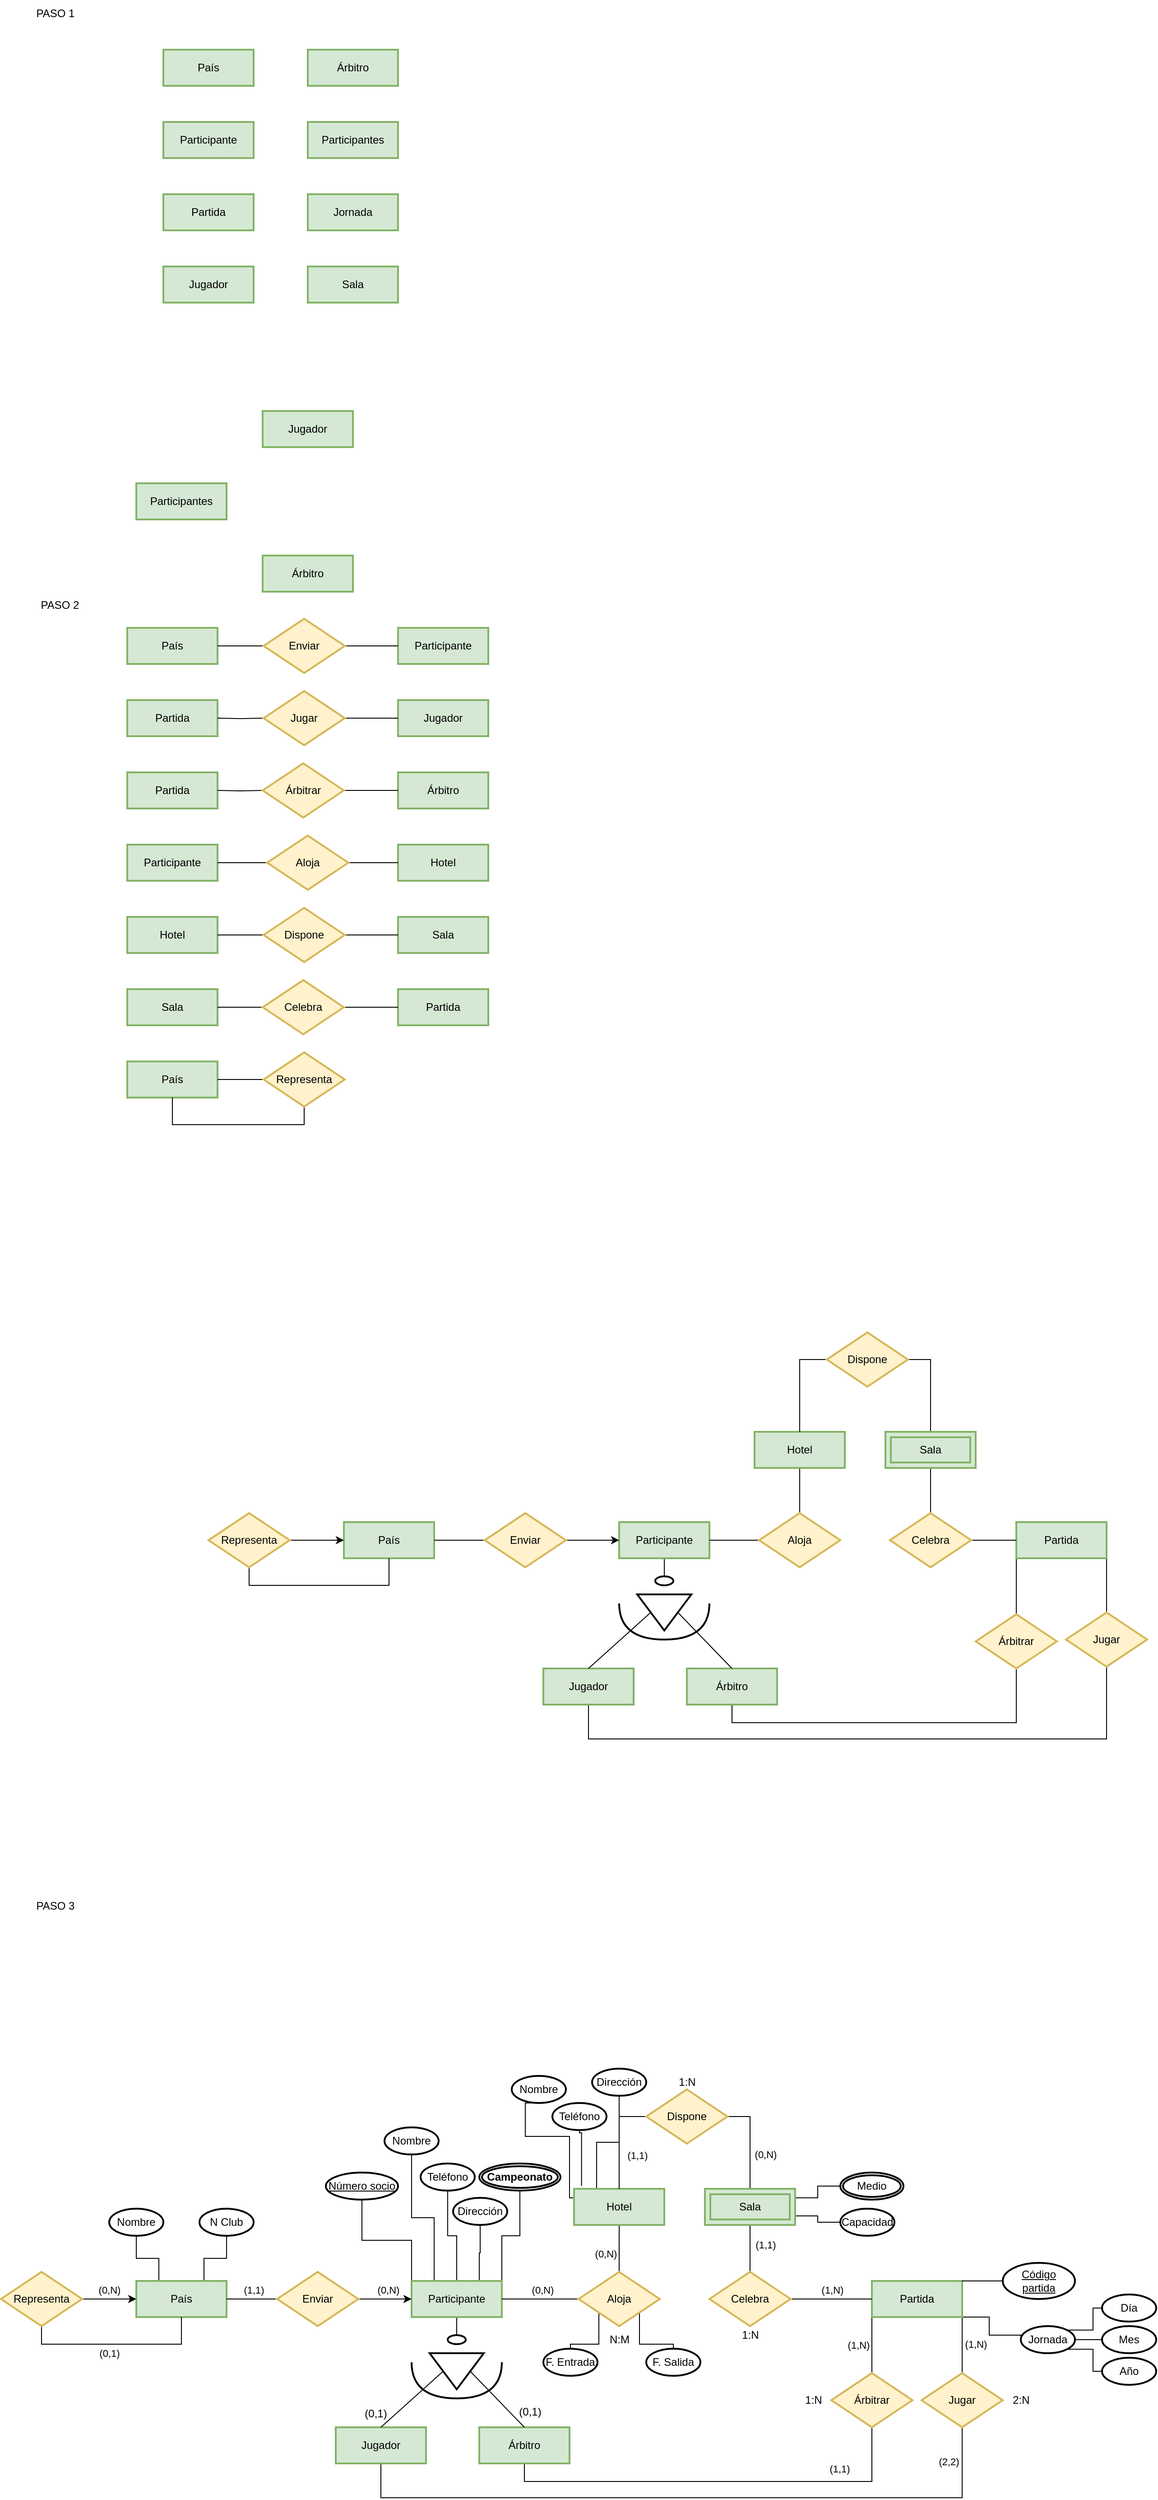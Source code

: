 <mxfile version="20.5.1" type="github">
  <diagram id="4NGKtMvdJxCDuf5LYWBA" name="Página-1">
    <mxGraphModel dx="4951" dy="2224" grid="1" gridSize="10" guides="1" tooltips="1" connect="1" arrows="1" fold="1" page="1" pageScale="1" pageWidth="827" pageHeight="1169" math="0" shadow="0">
      <root>
        <mxCell id="0" />
        <mxCell id="1" parent="0" />
        <mxCell id="B_oACX3829wzIfDr_h7J-4" value="Jugador" style="whiteSpace=wrap;html=1;align=center;strokeWidth=2;fillColor=#d5e8d4;strokeColor=#82b366;" parent="1" vertex="1">
          <mxGeometry x="270" y="480" width="100" height="40" as="geometry" />
        </mxCell>
        <mxCell id="B_oACX3829wzIfDr_h7J-6" value="Árbitro" style="whiteSpace=wrap;html=1;align=center;strokeWidth=2;fillColor=#d5e8d4;strokeColor=#82b366;" parent="1" vertex="1">
          <mxGeometry x="270" y="640" width="100" height="40" as="geometry" />
        </mxCell>
        <mxCell id="B_oACX3829wzIfDr_h7J-7" value="País" style="whiteSpace=wrap;html=1;align=center;strokeWidth=2;fillColor=#d5e8d4;strokeColor=#82b366;" parent="1" vertex="1">
          <mxGeometry x="120" y="720" width="100" height="40" as="geometry" />
        </mxCell>
        <mxCell id="B_oACX3829wzIfDr_h7J-8" value="Participante" style="whiteSpace=wrap;html=1;align=center;strokeWidth=2;fillColor=#d5e8d4;strokeColor=#82b366;" parent="1" vertex="1">
          <mxGeometry x="420" y="720" width="100" height="40" as="geometry" />
        </mxCell>
        <mxCell id="B_oACX3829wzIfDr_h7J-9" value="Participantes" style="whiteSpace=wrap;html=1;align=center;strokeWidth=2;fillColor=#d5e8d4;strokeColor=#82b366;" parent="1" vertex="1">
          <mxGeometry x="130" y="560" width="100" height="40" as="geometry" />
        </mxCell>
        <mxCell id="B_oACX3829wzIfDr_h7J-10" value="Partida" style="whiteSpace=wrap;html=1;align=center;strokeWidth=2;fillColor=#d5e8d4;strokeColor=#82b366;" parent="1" vertex="1">
          <mxGeometry x="120" y="800" width="100" height="40" as="geometry" />
        </mxCell>
        <mxCell id="B_oACX3829wzIfDr_h7J-13" value="Partida" style="whiteSpace=wrap;html=1;align=center;strokeWidth=2;fillColor=#d5e8d4;strokeColor=#82b366;" parent="1" vertex="1">
          <mxGeometry x="120" y="880" width="100" height="40" as="geometry" />
        </mxCell>
        <mxCell id="B_oACX3829wzIfDr_h7J-14" value="Participante " style="whiteSpace=wrap;html=1;align=center;strokeWidth=2;fillColor=#d5e8d4;strokeColor=#82b366;" parent="1" vertex="1">
          <mxGeometry x="120" y="960" width="100" height="40" as="geometry" />
        </mxCell>
        <mxCell id="B_oACX3829wzIfDr_h7J-15" value="Hotel" style="whiteSpace=wrap;html=1;align=center;strokeWidth=2;fillColor=#d5e8d4;strokeColor=#82b366;" parent="1" vertex="1">
          <mxGeometry x="420" y="960" width="100" height="40" as="geometry" />
        </mxCell>
        <mxCell id="B_oACX3829wzIfDr_h7J-16" value="Hotel" style="whiteSpace=wrap;html=1;align=center;strokeWidth=2;fillColor=#d5e8d4;strokeColor=#82b366;" parent="1" vertex="1">
          <mxGeometry x="120" y="1040" width="100" height="40" as="geometry" />
        </mxCell>
        <mxCell id="B_oACX3829wzIfDr_h7J-17" value="Sala" style="whiteSpace=wrap;html=1;align=center;strokeWidth=2;fillColor=#d5e8d4;strokeColor=#82b366;" parent="1" vertex="1">
          <mxGeometry x="420" y="1040" width="100" height="40" as="geometry" />
        </mxCell>
        <mxCell id="B_oACX3829wzIfDr_h7J-18" value="Sala" style="whiteSpace=wrap;html=1;align=center;strokeWidth=2;fillColor=#d5e8d4;strokeColor=#82b366;" parent="1" vertex="1">
          <mxGeometry x="120" y="1120" width="100" height="40" as="geometry" />
        </mxCell>
        <mxCell id="B_oACX3829wzIfDr_h7J-19" value="Partida" style="whiteSpace=wrap;html=1;align=center;strokeWidth=2;fillColor=#d5e8d4;strokeColor=#82b366;" parent="1" vertex="1">
          <mxGeometry x="420" y="1120" width="100" height="40" as="geometry" />
        </mxCell>
        <mxCell id="B_oACX3829wzIfDr_h7J-20" value="País" style="whiteSpace=wrap;html=1;align=center;strokeWidth=2;fillColor=#d5e8d4;strokeColor=#82b366;" parent="1" vertex="1">
          <mxGeometry x="160" y="80" width="100" height="40" as="geometry" />
        </mxCell>
        <mxCell id="B_oACX3829wzIfDr_h7J-21" value="Participante" style="whiteSpace=wrap;html=1;align=center;strokeWidth=2;fillColor=#d5e8d4;strokeColor=#82b366;" parent="1" vertex="1">
          <mxGeometry x="160" y="160" width="100" height="40" as="geometry" />
        </mxCell>
        <mxCell id="B_oACX3829wzIfDr_h7J-22" value="Partida" style="whiteSpace=wrap;html=1;align=center;strokeWidth=2;fillColor=#d5e8d4;strokeColor=#82b366;" parent="1" vertex="1">
          <mxGeometry x="160" y="240" width="100" height="40" as="geometry" />
        </mxCell>
        <mxCell id="B_oACX3829wzIfDr_h7J-23" value="Jugador" style="whiteSpace=wrap;html=1;align=center;strokeWidth=2;fillColor=#d5e8d4;strokeColor=#82b366;" parent="1" vertex="1">
          <mxGeometry x="160" y="320" width="100" height="40" as="geometry" />
        </mxCell>
        <mxCell id="B_oACX3829wzIfDr_h7J-24" value="Árbitro" style="whiteSpace=wrap;html=1;align=center;strokeWidth=2;fillColor=#d5e8d4;strokeColor=#82b366;" parent="1" vertex="1">
          <mxGeometry x="320" y="80" width="100" height="40" as="geometry" />
        </mxCell>
        <mxCell id="B_oACX3829wzIfDr_h7J-25" value="Participantes" style="whiteSpace=wrap;html=1;align=center;strokeWidth=2;fillColor=#d5e8d4;strokeColor=#82b366;" parent="1" vertex="1">
          <mxGeometry x="320" y="160" width="100" height="40" as="geometry" />
        </mxCell>
        <mxCell id="B_oACX3829wzIfDr_h7J-26" value="Jornada" style="whiteSpace=wrap;html=1;align=center;strokeWidth=2;fillColor=#d5e8d4;strokeColor=#82b366;" parent="1" vertex="1">
          <mxGeometry x="320" y="240" width="100" height="40" as="geometry" />
        </mxCell>
        <mxCell id="B_oACX3829wzIfDr_h7J-27" value="Sala" style="whiteSpace=wrap;html=1;align=center;strokeWidth=2;fillColor=#d5e8d4;strokeColor=#82b366;" parent="1" vertex="1">
          <mxGeometry x="320" y="320" width="100" height="40" as="geometry" />
        </mxCell>
        <mxCell id="B_oACX3829wzIfDr_h7J-29" style="edgeStyle=orthogonalEdgeStyle;rounded=0;orthogonalLoop=1;jettySize=auto;html=1;exitX=0;exitY=0.5;exitDx=0;exitDy=0;entryX=1;entryY=0.5;entryDx=0;entryDy=0;endArrow=none;endFill=0;" parent="1" source="B_oACX3829wzIfDr_h7J-28" target="B_oACX3829wzIfDr_h7J-7" edge="1">
          <mxGeometry relative="1" as="geometry" />
        </mxCell>
        <mxCell id="B_oACX3829wzIfDr_h7J-30" style="edgeStyle=orthogonalEdgeStyle;rounded=0;orthogonalLoop=1;jettySize=auto;html=1;exitX=1;exitY=0.5;exitDx=0;exitDy=0;entryX=0;entryY=0.5;entryDx=0;entryDy=0;endArrow=none;endFill=0;" parent="1" source="B_oACX3829wzIfDr_h7J-28" target="B_oACX3829wzIfDr_h7J-8" edge="1">
          <mxGeometry relative="1" as="geometry" />
        </mxCell>
        <mxCell id="B_oACX3829wzIfDr_h7J-28" value="Enviar" style="shape=rhombus;perimeter=rhombusPerimeter;whiteSpace=wrap;html=1;align=center;strokeWidth=2;fillColor=#fff2cc;strokeColor=#d6b656;" parent="1" vertex="1">
          <mxGeometry x="271" y="710" width="90" height="60" as="geometry" />
        </mxCell>
        <mxCell id="B_oACX3829wzIfDr_h7J-41" style="edgeStyle=orthogonalEdgeStyle;rounded=0;orthogonalLoop=1;jettySize=auto;html=1;exitX=0;exitY=0.5;exitDx=0;exitDy=0;entryX=1;entryY=0.5;entryDx=0;entryDy=0;endArrow=none;endFill=0;" parent="1" target="B_oACX3829wzIfDr_h7J-10" edge="1">
          <mxGeometry relative="1" as="geometry">
            <mxPoint x="271" y="820.0" as="sourcePoint" />
          </mxGeometry>
        </mxCell>
        <mxCell id="B_oACX3829wzIfDr_h7J-42" style="edgeStyle=orthogonalEdgeStyle;rounded=0;orthogonalLoop=1;jettySize=auto;html=1;exitX=0;exitY=0.5;exitDx=0;exitDy=0;entryX=1;entryY=0.5;entryDx=0;entryDy=0;endArrow=none;endFill=0;" parent="1" target="B_oACX3829wzIfDr_h7J-13" edge="1">
          <mxGeometry relative="1" as="geometry">
            <mxPoint x="270" y="900.0" as="sourcePoint" />
          </mxGeometry>
        </mxCell>
        <mxCell id="B_oACX3829wzIfDr_h7J-38" style="edgeStyle=orthogonalEdgeStyle;rounded=0;orthogonalLoop=1;jettySize=auto;html=1;exitX=1;exitY=0.5;exitDx=0;exitDy=0;entryX=0;entryY=0.5;entryDx=0;entryDy=0;endArrow=none;endFill=0;" parent="1" source="B_oACX3829wzIfDr_h7J-33" target="B_oACX3829wzIfDr_h7J-15" edge="1">
          <mxGeometry relative="1" as="geometry" />
        </mxCell>
        <mxCell id="B_oACX3829wzIfDr_h7J-43" style="edgeStyle=orthogonalEdgeStyle;rounded=0;orthogonalLoop=1;jettySize=auto;html=1;exitX=0;exitY=0.5;exitDx=0;exitDy=0;entryX=1;entryY=0.5;entryDx=0;entryDy=0;endArrow=none;endFill=0;" parent="1" source="B_oACX3829wzIfDr_h7J-33" target="B_oACX3829wzIfDr_h7J-14" edge="1">
          <mxGeometry relative="1" as="geometry" />
        </mxCell>
        <mxCell id="B_oACX3829wzIfDr_h7J-33" value="Aloja" style="shape=rhombus;perimeter=rhombusPerimeter;whiteSpace=wrap;html=1;align=center;strokeWidth=2;fillColor=#fff2cc;strokeColor=#d6b656;" parent="1" vertex="1">
          <mxGeometry x="275" y="950" width="90" height="60" as="geometry" />
        </mxCell>
        <mxCell id="B_oACX3829wzIfDr_h7J-39" style="edgeStyle=orthogonalEdgeStyle;rounded=0;orthogonalLoop=1;jettySize=auto;html=1;exitX=1;exitY=0.5;exitDx=0;exitDy=0;entryX=0;entryY=0.5;entryDx=0;entryDy=0;endArrow=none;endFill=0;" parent="1" source="B_oACX3829wzIfDr_h7J-34" target="B_oACX3829wzIfDr_h7J-17" edge="1">
          <mxGeometry relative="1" as="geometry" />
        </mxCell>
        <mxCell id="B_oACX3829wzIfDr_h7J-44" style="edgeStyle=orthogonalEdgeStyle;rounded=0;orthogonalLoop=1;jettySize=auto;html=1;exitX=0;exitY=0.5;exitDx=0;exitDy=0;entryX=1;entryY=0.5;entryDx=0;entryDy=0;endArrow=none;endFill=0;" parent="1" source="B_oACX3829wzIfDr_h7J-34" target="B_oACX3829wzIfDr_h7J-16" edge="1">
          <mxGeometry relative="1" as="geometry" />
        </mxCell>
        <mxCell id="B_oACX3829wzIfDr_h7J-34" value="Dispone" style="shape=rhombus;perimeter=rhombusPerimeter;whiteSpace=wrap;html=1;align=center;strokeWidth=2;fillColor=#fff2cc;strokeColor=#d6b656;" parent="1" vertex="1">
          <mxGeometry x="271" y="1030" width="90" height="60" as="geometry" />
        </mxCell>
        <mxCell id="B_oACX3829wzIfDr_h7J-40" style="edgeStyle=orthogonalEdgeStyle;rounded=0;orthogonalLoop=1;jettySize=auto;html=1;exitX=1;exitY=0.5;exitDx=0;exitDy=0;entryX=0;entryY=0.5;entryDx=0;entryDy=0;endArrow=none;endFill=0;" parent="1" source="B_oACX3829wzIfDr_h7J-35" target="B_oACX3829wzIfDr_h7J-19" edge="1">
          <mxGeometry relative="1" as="geometry" />
        </mxCell>
        <mxCell id="B_oACX3829wzIfDr_h7J-45" style="edgeStyle=orthogonalEdgeStyle;rounded=0;orthogonalLoop=1;jettySize=auto;html=1;exitX=0;exitY=0.5;exitDx=0;exitDy=0;entryX=1;entryY=0.5;entryDx=0;entryDy=0;endArrow=none;endFill=0;" parent="1" source="B_oACX3829wzIfDr_h7J-35" target="B_oACX3829wzIfDr_h7J-18" edge="1">
          <mxGeometry relative="1" as="geometry" />
        </mxCell>
        <mxCell id="B_oACX3829wzIfDr_h7J-35" value="Celebra" style="shape=rhombus;perimeter=rhombusPerimeter;whiteSpace=wrap;html=1;align=center;strokeWidth=2;fillColor=#fff2cc;strokeColor=#d6b656;" parent="1" vertex="1">
          <mxGeometry x="270" y="1110" width="90" height="60" as="geometry" />
        </mxCell>
        <mxCell id="B_oACX3829wzIfDr_h7J-46" value="País" style="whiteSpace=wrap;html=1;align=center;strokeWidth=2;fillColor=#d5e8d4;strokeColor=#82b366;" parent="1" vertex="1">
          <mxGeometry x="120" y="1200" width="100" height="40" as="geometry" />
        </mxCell>
        <mxCell id="B_oACX3829wzIfDr_h7J-50" value="" style="edgeStyle=orthogonalEdgeStyle;rounded=0;orthogonalLoop=1;jettySize=auto;html=1;endArrow=none;endFill=0;" parent="1" source="B_oACX3829wzIfDr_h7J-48" target="B_oACX3829wzIfDr_h7J-46" edge="1">
          <mxGeometry relative="1" as="geometry" />
        </mxCell>
        <mxCell id="B_oACX3829wzIfDr_h7J-51" style="edgeStyle=orthogonalEdgeStyle;rounded=0;orthogonalLoop=1;jettySize=auto;html=1;exitX=0.5;exitY=1;exitDx=0;exitDy=0;entryX=0.5;entryY=1;entryDx=0;entryDy=0;endArrow=none;endFill=0;" parent="1" source="B_oACX3829wzIfDr_h7J-48" target="B_oACX3829wzIfDr_h7J-46" edge="1">
          <mxGeometry relative="1" as="geometry" />
        </mxCell>
        <mxCell id="B_oACX3829wzIfDr_h7J-48" value="Representa" style="shape=rhombus;perimeter=rhombusPerimeter;whiteSpace=wrap;html=1;align=center;strokeWidth=2;fillColor=#fff2cc;strokeColor=#d6b656;" parent="1" vertex="1">
          <mxGeometry x="271" y="1190" width="90" height="60" as="geometry" />
        </mxCell>
        <mxCell id="B_oACX3829wzIfDr_h7J-54" value="&lt;div&gt;PASO 1&lt;/div&gt;" style="text;html=1;align=center;verticalAlign=middle;resizable=0;points=[];autosize=1;strokeColor=none;fillColor=none;" parent="1" vertex="1">
          <mxGeometry x="5" y="25" width="70" height="30" as="geometry" />
        </mxCell>
        <mxCell id="B_oACX3829wzIfDr_h7J-55" value="&lt;div&gt;PASO 2&lt;/div&gt;" style="text;html=1;align=center;verticalAlign=middle;resizable=0;points=[];autosize=1;strokeColor=none;fillColor=none;" parent="1" vertex="1">
          <mxGeometry x="10" y="680" width="70" height="30" as="geometry" />
        </mxCell>
        <mxCell id="B_oACX3829wzIfDr_h7J-56" value="PASO 3" style="text;html=1;align=center;verticalAlign=middle;resizable=0;points=[];autosize=1;strokeColor=none;fillColor=none;" parent="1" vertex="1">
          <mxGeometry x="5" y="2120" width="70" height="30" as="geometry" />
        </mxCell>
        <mxCell id="B_oACX3829wzIfDr_h7J-90" value="Jugador" style="whiteSpace=wrap;html=1;align=center;strokeWidth=2;fillColor=#d5e8d4;strokeColor=#82b366;" parent="1" vertex="1">
          <mxGeometry x="420" y="800" width="100" height="40" as="geometry" />
        </mxCell>
        <mxCell id="B_oACX3829wzIfDr_h7J-91" value="Árbitro" style="whiteSpace=wrap;html=1;align=center;strokeWidth=2;fillColor=#d5e8d4;strokeColor=#82b366;" parent="1" vertex="1">
          <mxGeometry x="420" y="880" width="100" height="40" as="geometry" />
        </mxCell>
        <mxCell id="B_oACX3829wzIfDr_h7J-92" style="edgeStyle=orthogonalEdgeStyle;rounded=0;orthogonalLoop=1;jettySize=auto;html=1;exitX=1;exitY=0.5;exitDx=0;exitDy=0;entryX=0;entryY=0.5;entryDx=0;entryDy=0;endArrow=none;endFill=0;" parent="1" source="B_oACX3829wzIfDr_h7J-93" target="B_oACX3829wzIfDr_h7J-90" edge="1">
          <mxGeometry relative="1" as="geometry" />
        </mxCell>
        <mxCell id="B_oACX3829wzIfDr_h7J-93" value="Jugar" style="shape=rhombus;perimeter=rhombusPerimeter;whiteSpace=wrap;html=1;align=center;strokeWidth=2;fillColor=#fff2cc;strokeColor=#d6b656;" parent="1" vertex="1">
          <mxGeometry x="271" y="790" width="90" height="60" as="geometry" />
        </mxCell>
        <mxCell id="B_oACX3829wzIfDr_h7J-94" style="edgeStyle=orthogonalEdgeStyle;rounded=0;orthogonalLoop=1;jettySize=auto;html=1;exitX=1;exitY=0.5;exitDx=0;exitDy=0;endArrow=none;endFill=0;" parent="1" source="B_oACX3829wzIfDr_h7J-95" target="B_oACX3829wzIfDr_h7J-91" edge="1">
          <mxGeometry relative="1" as="geometry" />
        </mxCell>
        <mxCell id="B_oACX3829wzIfDr_h7J-95" value="Árbitrar" style="shape=rhombus;perimeter=rhombusPerimeter;whiteSpace=wrap;html=1;align=center;strokeWidth=2;fillColor=#fff2cc;strokeColor=#d6b656;" parent="1" vertex="1">
          <mxGeometry x="270" y="870" width="90" height="60" as="geometry" />
        </mxCell>
        <mxCell id="WIMqDVrFUiznXv7x0sSP-152" style="edgeStyle=orthogonalEdgeStyle;rounded=0;orthogonalLoop=1;jettySize=auto;html=1;exitX=0.25;exitY=0;exitDx=0;exitDy=0;entryX=0.5;entryY=1;entryDx=0;entryDy=0;endArrow=none;endFill=0;" edge="1" parent="1" source="D51Mm_pDX7gjxWbSqtOa-13" target="WIMqDVrFUiznXv7x0sSP-151">
          <mxGeometry relative="1" as="geometry" />
        </mxCell>
        <mxCell id="WIMqDVrFUiznXv7x0sSP-153" style="edgeStyle=orthogonalEdgeStyle;rounded=0;orthogonalLoop=1;jettySize=auto;html=1;exitX=0.75;exitY=0;exitDx=0;exitDy=0;entryX=0.5;entryY=1;entryDx=0;entryDy=0;endArrow=none;endFill=0;" edge="1" parent="1" source="D51Mm_pDX7gjxWbSqtOa-13" target="WIMqDVrFUiznXv7x0sSP-150">
          <mxGeometry relative="1" as="geometry" />
        </mxCell>
        <mxCell id="D51Mm_pDX7gjxWbSqtOa-13" value="País" style="whiteSpace=wrap;html=1;align=center;strokeWidth=2;fillColor=#d5e8d4;strokeColor=#82b366;" parent="1" vertex="1">
          <mxGeometry x="130" y="2550" width="100" height="40" as="geometry" />
        </mxCell>
        <mxCell id="WIMqDVrFUiznXv7x0sSP-8" style="edgeStyle=orthogonalEdgeStyle;rounded=0;orthogonalLoop=1;jettySize=auto;html=1;exitX=0.5;exitY=1;exitDx=0;exitDy=0;entryX=0.5;entryY=0;entryDx=0;entryDy=0;endArrow=none;endFill=0;" edge="1" parent="1" source="D51Mm_pDX7gjxWbSqtOa-14" target="D51Mm_pDX7gjxWbSqtOa-58">
          <mxGeometry relative="1" as="geometry" />
        </mxCell>
        <mxCell id="WIMqDVrFUiznXv7x0sSP-125" style="edgeStyle=orthogonalEdgeStyle;rounded=0;orthogonalLoop=1;jettySize=auto;html=1;exitX=1;exitY=0;exitDx=0;exitDy=0;entryX=0.5;entryY=1;entryDx=0;entryDy=0;endArrow=none;endFill=0;" edge="1" parent="1" source="D51Mm_pDX7gjxWbSqtOa-14" target="WIMqDVrFUiznXv7x0sSP-123">
          <mxGeometry relative="1" as="geometry" />
        </mxCell>
        <mxCell id="WIMqDVrFUiznXv7x0sSP-126" style="edgeStyle=orthogonalEdgeStyle;rounded=0;orthogonalLoop=1;jettySize=auto;html=1;exitX=0.75;exitY=0;exitDx=0;exitDy=0;entryX=0.5;entryY=1;entryDx=0;entryDy=0;endArrow=none;endFill=0;" edge="1" parent="1" source="D51Mm_pDX7gjxWbSqtOa-14" target="WIMqDVrFUiznXv7x0sSP-124">
          <mxGeometry relative="1" as="geometry" />
        </mxCell>
        <mxCell id="WIMqDVrFUiznXv7x0sSP-127" style="edgeStyle=orthogonalEdgeStyle;rounded=0;orthogonalLoop=1;jettySize=auto;html=1;exitX=0.5;exitY=0;exitDx=0;exitDy=0;entryX=0.5;entryY=1;entryDx=0;entryDy=0;endArrow=none;endFill=0;" edge="1" parent="1" source="D51Mm_pDX7gjxWbSqtOa-14" target="WIMqDVrFUiznXv7x0sSP-119">
          <mxGeometry relative="1" as="geometry" />
        </mxCell>
        <mxCell id="WIMqDVrFUiznXv7x0sSP-130" style="edgeStyle=orthogonalEdgeStyle;rounded=0;orthogonalLoop=1;jettySize=auto;html=1;exitX=0.25;exitY=0;exitDx=0;exitDy=0;entryX=0.5;entryY=1;entryDx=0;entryDy=0;endArrow=none;endFill=0;" edge="1" parent="1" source="D51Mm_pDX7gjxWbSqtOa-14" target="WIMqDVrFUiznXv7x0sSP-122">
          <mxGeometry relative="1" as="geometry" />
        </mxCell>
        <mxCell id="WIMqDVrFUiznXv7x0sSP-131" style="edgeStyle=orthogonalEdgeStyle;rounded=0;orthogonalLoop=1;jettySize=auto;html=1;exitX=0;exitY=0;exitDx=0;exitDy=0;entryX=0.5;entryY=1;entryDx=0;entryDy=0;endArrow=none;endFill=0;" edge="1" parent="1" source="D51Mm_pDX7gjxWbSqtOa-14" target="WIMqDVrFUiznXv7x0sSP-118">
          <mxGeometry relative="1" as="geometry" />
        </mxCell>
        <mxCell id="D51Mm_pDX7gjxWbSqtOa-14" value="Participante" style="whiteSpace=wrap;html=1;align=center;strokeWidth=2;fillColor=#d5e8d4;strokeColor=#82b366;" parent="1" vertex="1">
          <mxGeometry x="435" y="2550" width="100" height="40" as="geometry" />
        </mxCell>
        <mxCell id="D51Mm_pDX7gjxWbSqtOa-15" style="edgeStyle=orthogonalEdgeStyle;rounded=0;orthogonalLoop=1;jettySize=auto;html=1;exitX=0;exitY=0.5;exitDx=0;exitDy=0;entryX=1;entryY=0.5;entryDx=0;entryDy=0;endArrow=none;endFill=0;" parent="1" source="D51Mm_pDX7gjxWbSqtOa-17" target="D51Mm_pDX7gjxWbSqtOa-13" edge="1">
          <mxGeometry relative="1" as="geometry" />
        </mxCell>
        <mxCell id="D51Mm_pDX7gjxWbSqtOa-40" value="(1,1)" style="edgeLabel;html=1;align=center;verticalAlign=middle;resizable=0;points=[];" parent="D51Mm_pDX7gjxWbSqtOa-15" vertex="1" connectable="0">
          <mxGeometry x="0.155" relative="1" as="geometry">
            <mxPoint x="6" y="-10" as="offset" />
          </mxGeometry>
        </mxCell>
        <mxCell id="D51Mm_pDX7gjxWbSqtOa-16" style="edgeStyle=orthogonalEdgeStyle;rounded=0;orthogonalLoop=1;jettySize=auto;html=1;exitX=1;exitY=0.5;exitDx=0;exitDy=0;entryX=0;entryY=0.5;entryDx=0;entryDy=0;endArrow=classic;endFill=1;" parent="1" source="D51Mm_pDX7gjxWbSqtOa-17" target="D51Mm_pDX7gjxWbSqtOa-14" edge="1">
          <mxGeometry relative="1" as="geometry" />
        </mxCell>
        <mxCell id="D51Mm_pDX7gjxWbSqtOa-39" value="(0,N)" style="edgeLabel;html=1;align=center;verticalAlign=middle;resizable=0;points=[];" parent="D51Mm_pDX7gjxWbSqtOa-16" vertex="1" connectable="0">
          <mxGeometry x="0.107" y="-1" relative="1" as="geometry">
            <mxPoint y="-11" as="offset" />
          </mxGeometry>
        </mxCell>
        <mxCell id="D51Mm_pDX7gjxWbSqtOa-17" value="Enviar" style="shape=rhombus;perimeter=rhombusPerimeter;whiteSpace=wrap;html=1;align=center;strokeWidth=2;fillColor=#fff2cc;strokeColor=#d6b656;" parent="1" vertex="1">
          <mxGeometry x="286" y="2540" width="90" height="60" as="geometry" />
        </mxCell>
        <mxCell id="D51Mm_pDX7gjxWbSqtOa-18" style="edgeStyle=orthogonalEdgeStyle;rounded=0;orthogonalLoop=1;jettySize=auto;html=1;exitX=0;exitY=1;exitDx=0;exitDy=0;entryX=0.5;entryY=0;entryDx=0;entryDy=0;endArrow=none;endFill=0;" parent="1" source="D51Mm_pDX7gjxWbSqtOa-20" target="D51Mm_pDX7gjxWbSqtOa-29" edge="1">
          <mxGeometry relative="1" as="geometry" />
        </mxCell>
        <mxCell id="D51Mm_pDX7gjxWbSqtOa-47" value="(1,N)" style="edgeLabel;html=1;align=center;verticalAlign=middle;resizable=0;points=[];" parent="D51Mm_pDX7gjxWbSqtOa-18" vertex="1" connectable="0">
          <mxGeometry x="-0.249" y="-1" relative="1" as="geometry">
            <mxPoint x="-14" y="7" as="offset" />
          </mxGeometry>
        </mxCell>
        <mxCell id="D51Mm_pDX7gjxWbSqtOa-19" style="edgeStyle=orthogonalEdgeStyle;rounded=0;orthogonalLoop=1;jettySize=auto;html=1;exitX=1;exitY=1;exitDx=0;exitDy=0;entryX=0.5;entryY=0;entryDx=0;entryDy=0;endArrow=none;endFill=0;" parent="1" source="D51Mm_pDX7gjxWbSqtOa-20" target="D51Mm_pDX7gjxWbSqtOa-27" edge="1">
          <mxGeometry relative="1" as="geometry" />
        </mxCell>
        <mxCell id="D51Mm_pDX7gjxWbSqtOa-48" value="(1,N)" style="edgeLabel;html=1;align=center;verticalAlign=middle;resizable=0;points=[];" parent="D51Mm_pDX7gjxWbSqtOa-19" vertex="1" connectable="0">
          <mxGeometry x="-0.23" relative="1" as="geometry">
            <mxPoint x="15" y="6" as="offset" />
          </mxGeometry>
        </mxCell>
        <mxCell id="WIMqDVrFUiznXv7x0sSP-110" style="edgeStyle=orthogonalEdgeStyle;rounded=0;orthogonalLoop=1;jettySize=auto;html=1;exitX=1;exitY=1;exitDx=0;exitDy=0;entryX=0;entryY=0.5;entryDx=0;entryDy=0;endArrow=none;endFill=0;" edge="1" parent="1" source="D51Mm_pDX7gjxWbSqtOa-20" target="WIMqDVrFUiznXv7x0sSP-109">
          <mxGeometry relative="1" as="geometry">
            <Array as="points">
              <mxPoint x="1075" y="2590" />
              <mxPoint x="1075" y="2610" />
              <mxPoint x="1110" y="2610" />
            </Array>
          </mxGeometry>
        </mxCell>
        <mxCell id="D51Mm_pDX7gjxWbSqtOa-20" value="Partida" style="whiteSpace=wrap;html=1;align=center;strokeWidth=2;fillColor=#d5e8d4;strokeColor=#82b366;" parent="1" vertex="1">
          <mxGeometry x="945" y="2550" width="100" height="40" as="geometry" />
        </mxCell>
        <mxCell id="WIMqDVrFUiznXv7x0sSP-16" style="edgeStyle=orthogonalEdgeStyle;rounded=0;orthogonalLoop=1;jettySize=auto;html=1;exitX=0.5;exitY=1;exitDx=0;exitDy=0;entryX=0.5;entryY=1;entryDx=0;entryDy=0;endArrow=none;endFill=0;" edge="1" parent="1" source="D51Mm_pDX7gjxWbSqtOa-27" target="D51Mm_pDX7gjxWbSqtOa-52">
          <mxGeometry relative="1" as="geometry">
            <Array as="points">
              <mxPoint x="1045" y="2790" />
              <mxPoint x="401" y="2790" />
            </Array>
          </mxGeometry>
        </mxCell>
        <mxCell id="WIMqDVrFUiznXv7x0sSP-17" value="(2,2)" style="edgeLabel;html=1;align=center;verticalAlign=middle;resizable=0;points=[];" vertex="1" connectable="0" parent="WIMqDVrFUiznXv7x0sSP-16">
          <mxGeometry x="-0.905" relative="1" as="geometry">
            <mxPoint x="-15" y="2" as="offset" />
          </mxGeometry>
        </mxCell>
        <mxCell id="D51Mm_pDX7gjxWbSqtOa-27" value="Jugar" style="shape=rhombus;perimeter=rhombusPerimeter;whiteSpace=wrap;html=1;align=center;strokeWidth=2;fillColor=#fff2cc;strokeColor=#d6b656;" parent="1" vertex="1">
          <mxGeometry x="1000" y="2652" width="90" height="60" as="geometry" />
        </mxCell>
        <mxCell id="WIMqDVrFUiznXv7x0sSP-14" style="edgeStyle=orthogonalEdgeStyle;rounded=0;orthogonalLoop=1;jettySize=auto;html=1;exitX=0.5;exitY=1;exitDx=0;exitDy=0;entryX=0.5;entryY=1;entryDx=0;entryDy=0;endArrow=none;endFill=0;" edge="1" parent="1" source="D51Mm_pDX7gjxWbSqtOa-29" target="D51Mm_pDX7gjxWbSqtOa-51">
          <mxGeometry relative="1" as="geometry" />
        </mxCell>
        <mxCell id="WIMqDVrFUiznXv7x0sSP-15" value="(1,1)" style="edgeLabel;html=1;align=center;verticalAlign=middle;resizable=0;points=[];" vertex="1" connectable="0" parent="WIMqDVrFUiznXv7x0sSP-14">
          <mxGeometry x="-0.671" relative="1" as="geometry">
            <mxPoint x="-20" y="-14" as="offset" />
          </mxGeometry>
        </mxCell>
        <mxCell id="D51Mm_pDX7gjxWbSqtOa-29" value="Árbitrar" style="shape=rhombus;perimeter=rhombusPerimeter;whiteSpace=wrap;html=1;align=center;strokeWidth=2;fillColor=#fff2cc;strokeColor=#d6b656;" parent="1" vertex="1">
          <mxGeometry x="900" y="2652" width="90" height="60" as="geometry" />
        </mxCell>
        <mxCell id="D51Mm_pDX7gjxWbSqtOa-34" style="edgeStyle=orthogonalEdgeStyle;rounded=0;orthogonalLoop=1;jettySize=auto;html=1;exitX=1;exitY=0.5;exitDx=0;exitDy=0;entryX=0;entryY=0.5;entryDx=0;entryDy=0;endArrow=classic;endFill=1;" parent="1" source="D51Mm_pDX7gjxWbSqtOa-36" target="D51Mm_pDX7gjxWbSqtOa-13" edge="1">
          <mxGeometry relative="1" as="geometry" />
        </mxCell>
        <mxCell id="D51Mm_pDX7gjxWbSqtOa-37" value="(0,N)" style="edgeLabel;html=1;align=center;verticalAlign=middle;resizable=0;points=[];" parent="D51Mm_pDX7gjxWbSqtOa-34" vertex="1" connectable="0">
          <mxGeometry x="0.132" relative="1" as="geometry">
            <mxPoint x="-4" y="-10" as="offset" />
          </mxGeometry>
        </mxCell>
        <mxCell id="D51Mm_pDX7gjxWbSqtOa-35" style="edgeStyle=orthogonalEdgeStyle;rounded=0;orthogonalLoop=1;jettySize=auto;html=1;exitX=0.5;exitY=1;exitDx=0;exitDy=0;entryX=0.5;entryY=1;entryDx=0;entryDy=0;endArrow=none;endFill=0;" parent="1" source="D51Mm_pDX7gjxWbSqtOa-36" target="D51Mm_pDX7gjxWbSqtOa-13" edge="1">
          <mxGeometry relative="1" as="geometry" />
        </mxCell>
        <mxCell id="D51Mm_pDX7gjxWbSqtOa-38" value="(0,1)" style="edgeLabel;html=1;align=center;verticalAlign=middle;resizable=0;points=[];" parent="D51Mm_pDX7gjxWbSqtOa-35" vertex="1" connectable="0">
          <mxGeometry x="-0.015" y="-1" relative="1" as="geometry">
            <mxPoint x="-6" y="9" as="offset" />
          </mxGeometry>
        </mxCell>
        <mxCell id="D51Mm_pDX7gjxWbSqtOa-36" value="Representa" style="shape=rhombus;perimeter=rhombusPerimeter;whiteSpace=wrap;html=1;align=center;strokeWidth=2;fillColor=#fff2cc;strokeColor=#d6b656;" parent="1" vertex="1">
          <mxGeometry x="-20" y="2540" width="90" height="60" as="geometry" />
        </mxCell>
        <mxCell id="D51Mm_pDX7gjxWbSqtOa-49" value="1:N" style="text;html=1;align=center;verticalAlign=middle;resizable=0;points=[];autosize=1;strokeColor=none;fillColor=none;" parent="1" vertex="1">
          <mxGeometry x="860" y="2667" width="40" height="30" as="geometry" />
        </mxCell>
        <mxCell id="D51Mm_pDX7gjxWbSqtOa-50" value="2:N" style="text;html=1;align=center;verticalAlign=middle;resizable=0;points=[];autosize=1;strokeColor=none;fillColor=none;" parent="1" vertex="1">
          <mxGeometry x="1090" y="2667" width="40" height="30" as="geometry" />
        </mxCell>
        <mxCell id="D51Mm_pDX7gjxWbSqtOa-51" value="Árbitro" style="whiteSpace=wrap;html=1;align=center;strokeWidth=2;fillColor=#d5e8d4;strokeColor=#82b366;" parent="1" vertex="1">
          <mxGeometry x="510" y="2712" width="100" height="40" as="geometry" />
        </mxCell>
        <mxCell id="D51Mm_pDX7gjxWbSqtOa-52" value="Jugador" style="whiteSpace=wrap;html=1;align=center;strokeWidth=2;fillColor=#d5e8d4;strokeColor=#82b366;" parent="1" vertex="1">
          <mxGeometry x="351" y="2712" width="100" height="40" as="geometry" />
        </mxCell>
        <mxCell id="WIMqDVrFUiznXv7x0sSP-11" style="rounded=0;orthogonalLoop=1;jettySize=auto;html=1;exitX=0.5;exitY=1;exitDx=0;exitDy=0;entryX=0.5;entryY=0;entryDx=0;entryDy=0;endArrow=none;endFill=0;" edge="1" parent="1" source="D51Mm_pDX7gjxWbSqtOa-57" target="D51Mm_pDX7gjxWbSqtOa-52">
          <mxGeometry relative="1" as="geometry" />
        </mxCell>
        <mxCell id="WIMqDVrFUiznXv7x0sSP-12" style="edgeStyle=none;rounded=0;orthogonalLoop=1;jettySize=auto;html=1;exitX=0.5;exitY=0;exitDx=0;exitDy=0;entryX=0.5;entryY=0;entryDx=0;entryDy=0;endArrow=none;endFill=0;" edge="1" parent="1" source="D51Mm_pDX7gjxWbSqtOa-57" target="D51Mm_pDX7gjxWbSqtOa-51">
          <mxGeometry relative="1" as="geometry" />
        </mxCell>
        <mxCell id="D51Mm_pDX7gjxWbSqtOa-57" value="" style="triangle;whiteSpace=wrap;html=1;strokeWidth=2;rotation=90;" parent="1" vertex="1">
          <mxGeometry x="465" y="2620" width="40" height="60" as="geometry" />
        </mxCell>
        <mxCell id="D51Mm_pDX7gjxWbSqtOa-58" value="" style="ellipse;whiteSpace=wrap;html=1;align=center;strokeWidth=2;rotation=0;" parent="1" vertex="1">
          <mxGeometry x="475" y="2610" width="20" height="10" as="geometry" />
        </mxCell>
        <mxCell id="D51Mm_pDX7gjxWbSqtOa-59" value="" style="shape=requiredInterface;html=1;verticalLabelPosition=bottom;sketch=0;strokeWidth=2;rotation=90;" parent="1" vertex="1">
          <mxGeometry x="465" y="2610" width="40" height="100" as="geometry" />
        </mxCell>
        <mxCell id="D51Mm_pDX7gjxWbSqtOa-60" value="(0,1)" style="text;html=1;align=center;verticalAlign=middle;resizable=0;points=[];autosize=1;strokeColor=none;fillColor=none;" parent="1" vertex="1">
          <mxGeometry x="370" y="2682" width="50" height="30" as="geometry" />
        </mxCell>
        <mxCell id="WIMqDVrFUiznXv7x0sSP-10" style="edgeStyle=orthogonalEdgeStyle;rounded=0;orthogonalLoop=1;jettySize=auto;html=1;exitX=1;exitY=0.5;exitDx=0;exitDy=0;exitPerimeter=0;entryX=1;entryY=0.528;entryDx=0;entryDy=0;entryPerimeter=0;endArrow=none;endFill=0;" edge="1" parent="1" source="D51Mm_pDX7gjxWbSqtOa-59" target="D51Mm_pDX7gjxWbSqtOa-59">
          <mxGeometry relative="1" as="geometry" />
        </mxCell>
        <mxCell id="WIMqDVrFUiznXv7x0sSP-13" value="(0,1)" style="text;html=1;align=center;verticalAlign=middle;resizable=0;points=[];autosize=1;strokeColor=none;fillColor=none;" vertex="1" parent="1">
          <mxGeometry x="541" y="2680" width="50" height="30" as="geometry" />
        </mxCell>
        <mxCell id="WIMqDVrFUiznXv7x0sSP-18" value="País" style="whiteSpace=wrap;html=1;align=center;strokeWidth=2;fillColor=#d5e8d4;strokeColor=#82b366;" vertex="1" parent="1">
          <mxGeometry x="360" y="1710" width="100" height="40" as="geometry" />
        </mxCell>
        <mxCell id="WIMqDVrFUiznXv7x0sSP-19" style="edgeStyle=orthogonalEdgeStyle;rounded=0;orthogonalLoop=1;jettySize=auto;html=1;exitX=0.5;exitY=1;exitDx=0;exitDy=0;entryX=0.5;entryY=0;entryDx=0;entryDy=0;endArrow=none;endFill=0;" edge="1" parent="1" source="WIMqDVrFUiznXv7x0sSP-20" target="WIMqDVrFUiznXv7x0sSP-59">
          <mxGeometry relative="1" as="geometry" />
        </mxCell>
        <mxCell id="WIMqDVrFUiznXv7x0sSP-20" value="Participante" style="whiteSpace=wrap;html=1;align=center;strokeWidth=2;fillColor=#d5e8d4;strokeColor=#82b366;" vertex="1" parent="1">
          <mxGeometry x="665" y="1710" width="100" height="40" as="geometry" />
        </mxCell>
        <mxCell id="WIMqDVrFUiznXv7x0sSP-21" style="edgeStyle=orthogonalEdgeStyle;rounded=0;orthogonalLoop=1;jettySize=auto;html=1;exitX=0;exitY=0.5;exitDx=0;exitDy=0;entryX=1;entryY=0.5;entryDx=0;entryDy=0;endArrow=none;endFill=0;" edge="1" parent="1" source="WIMqDVrFUiznXv7x0sSP-25" target="WIMqDVrFUiznXv7x0sSP-18">
          <mxGeometry relative="1" as="geometry" />
        </mxCell>
        <mxCell id="WIMqDVrFUiznXv7x0sSP-23" style="edgeStyle=orthogonalEdgeStyle;rounded=0;orthogonalLoop=1;jettySize=auto;html=1;exitX=1;exitY=0.5;exitDx=0;exitDy=0;entryX=0;entryY=0.5;entryDx=0;entryDy=0;endArrow=classic;endFill=1;" edge="1" parent="1" source="WIMqDVrFUiznXv7x0sSP-25" target="WIMqDVrFUiznXv7x0sSP-20">
          <mxGeometry relative="1" as="geometry" />
        </mxCell>
        <mxCell id="WIMqDVrFUiznXv7x0sSP-25" value="Enviar" style="shape=rhombus;perimeter=rhombusPerimeter;whiteSpace=wrap;html=1;align=center;strokeWidth=2;fillColor=#fff2cc;strokeColor=#d6b656;" vertex="1" parent="1">
          <mxGeometry x="516" y="1700" width="90" height="60" as="geometry" />
        </mxCell>
        <mxCell id="WIMqDVrFUiznXv7x0sSP-26" style="edgeStyle=orthogonalEdgeStyle;rounded=0;orthogonalLoop=1;jettySize=auto;html=1;exitX=0;exitY=1;exitDx=0;exitDy=0;entryX=0.5;entryY=0;entryDx=0;entryDy=0;endArrow=none;endFill=0;" edge="1" parent="1" source="WIMqDVrFUiznXv7x0sSP-30" target="WIMqDVrFUiznXv7x0sSP-41">
          <mxGeometry relative="1" as="geometry" />
        </mxCell>
        <mxCell id="WIMqDVrFUiznXv7x0sSP-28" style="edgeStyle=orthogonalEdgeStyle;rounded=0;orthogonalLoop=1;jettySize=auto;html=1;exitX=1;exitY=1;exitDx=0;exitDy=0;entryX=0.5;entryY=0;entryDx=0;entryDy=0;endArrow=none;endFill=0;" edge="1" parent="1" source="WIMqDVrFUiznXv7x0sSP-30" target="WIMqDVrFUiznXv7x0sSP-38">
          <mxGeometry relative="1" as="geometry" />
        </mxCell>
        <mxCell id="WIMqDVrFUiznXv7x0sSP-30" value="Partida" style="whiteSpace=wrap;html=1;align=center;strokeWidth=2;fillColor=#d5e8d4;strokeColor=#82b366;" vertex="1" parent="1">
          <mxGeometry x="1105" y="1710" width="100" height="40" as="geometry" />
        </mxCell>
        <mxCell id="WIMqDVrFUiznXv7x0sSP-33" style="edgeStyle=orthogonalEdgeStyle;rounded=0;orthogonalLoop=1;jettySize=auto;html=1;exitX=0;exitY=0.5;exitDx=0;exitDy=0;entryX=1;entryY=0.5;entryDx=0;entryDy=0;endArrow=none;endFill=0;" edge="1" parent="1" source="WIMqDVrFUiznXv7x0sSP-35">
          <mxGeometry relative="1" as="geometry">
            <mxPoint x="765" y="1730" as="targetPoint" />
          </mxGeometry>
        </mxCell>
        <mxCell id="WIMqDVrFUiznXv7x0sSP-76" style="edgeStyle=orthogonalEdgeStyle;rounded=0;orthogonalLoop=1;jettySize=auto;html=1;exitX=0.5;exitY=0;exitDx=0;exitDy=0;entryX=0.5;entryY=1;entryDx=0;entryDy=0;endArrow=none;endFill=0;" edge="1" parent="1" source="WIMqDVrFUiznXv7x0sSP-35" target="WIMqDVrFUiznXv7x0sSP-72">
          <mxGeometry relative="1" as="geometry" />
        </mxCell>
        <mxCell id="WIMqDVrFUiznXv7x0sSP-35" value="Aloja" style="shape=rhombus;perimeter=rhombusPerimeter;whiteSpace=wrap;html=1;align=center;strokeWidth=2;fillColor=#fff2cc;strokeColor=#d6b656;" vertex="1" parent="1">
          <mxGeometry x="820" y="1700" width="90" height="60" as="geometry" />
        </mxCell>
        <mxCell id="WIMqDVrFUiznXv7x0sSP-71" style="edgeStyle=orthogonalEdgeStyle;rounded=0;orthogonalLoop=1;jettySize=auto;html=1;exitX=0.5;exitY=1;exitDx=0;exitDy=0;entryX=0.5;entryY=1;entryDx=0;entryDy=0;endArrow=none;endFill=0;" edge="1" parent="1" source="WIMqDVrFUiznXv7x0sSP-38" target="WIMqDVrFUiznXv7x0sSP-55">
          <mxGeometry relative="1" as="geometry">
            <Array as="points">
              <mxPoint x="1205" y="1950" />
              <mxPoint x="631" y="1950" />
            </Array>
          </mxGeometry>
        </mxCell>
        <mxCell id="WIMqDVrFUiznXv7x0sSP-38" value="Jugar" style="shape=rhombus;perimeter=rhombusPerimeter;whiteSpace=wrap;html=1;align=center;strokeWidth=2;fillColor=#fff2cc;strokeColor=#d6b656;" vertex="1" parent="1">
          <mxGeometry x="1160" y="1810" width="90" height="60" as="geometry" />
        </mxCell>
        <mxCell id="WIMqDVrFUiznXv7x0sSP-39" style="edgeStyle=orthogonalEdgeStyle;rounded=0;orthogonalLoop=1;jettySize=auto;html=1;exitX=0.5;exitY=1;exitDx=0;exitDy=0;entryX=0.5;entryY=1;entryDx=0;entryDy=0;endArrow=none;endFill=0;" edge="1" parent="1" source="WIMqDVrFUiznXv7x0sSP-41" target="WIMqDVrFUiznXv7x0sSP-54">
          <mxGeometry relative="1" as="geometry" />
        </mxCell>
        <mxCell id="WIMqDVrFUiznXv7x0sSP-41" value="Árbitrar" style="shape=rhombus;perimeter=rhombusPerimeter;whiteSpace=wrap;html=1;align=center;strokeWidth=2;fillColor=#fff2cc;strokeColor=#d6b656;" vertex="1" parent="1">
          <mxGeometry x="1060" y="1812" width="90" height="60" as="geometry" />
        </mxCell>
        <mxCell id="WIMqDVrFUiznXv7x0sSP-46" style="edgeStyle=orthogonalEdgeStyle;rounded=0;orthogonalLoop=1;jettySize=auto;html=1;exitX=1;exitY=0.5;exitDx=0;exitDy=0;entryX=0;entryY=0.5;entryDx=0;entryDy=0;endArrow=classic;endFill=1;" edge="1" parent="1" source="WIMqDVrFUiznXv7x0sSP-50" target="WIMqDVrFUiznXv7x0sSP-18">
          <mxGeometry relative="1" as="geometry" />
        </mxCell>
        <mxCell id="WIMqDVrFUiznXv7x0sSP-48" style="edgeStyle=orthogonalEdgeStyle;rounded=0;orthogonalLoop=1;jettySize=auto;html=1;exitX=0.5;exitY=1;exitDx=0;exitDy=0;entryX=0.5;entryY=1;entryDx=0;entryDy=0;endArrow=none;endFill=0;" edge="1" parent="1" source="WIMqDVrFUiznXv7x0sSP-50" target="WIMqDVrFUiznXv7x0sSP-18">
          <mxGeometry relative="1" as="geometry" />
        </mxCell>
        <mxCell id="WIMqDVrFUiznXv7x0sSP-50" value="Representa" style="shape=rhombus;perimeter=rhombusPerimeter;whiteSpace=wrap;html=1;align=center;strokeWidth=2;fillColor=#fff2cc;strokeColor=#d6b656;" vertex="1" parent="1">
          <mxGeometry x="210" y="1700" width="90" height="60" as="geometry" />
        </mxCell>
        <mxCell id="WIMqDVrFUiznXv7x0sSP-54" value="Árbitro" style="whiteSpace=wrap;html=1;align=center;strokeWidth=2;fillColor=#d5e8d4;strokeColor=#82b366;" vertex="1" parent="1">
          <mxGeometry x="740" y="1872" width="100" height="40" as="geometry" />
        </mxCell>
        <mxCell id="WIMqDVrFUiznXv7x0sSP-55" value="Jugador" style="whiteSpace=wrap;html=1;align=center;strokeWidth=2;fillColor=#d5e8d4;strokeColor=#82b366;" vertex="1" parent="1">
          <mxGeometry x="581" y="1872" width="100" height="40" as="geometry" />
        </mxCell>
        <mxCell id="WIMqDVrFUiznXv7x0sSP-56" style="rounded=0;orthogonalLoop=1;jettySize=auto;html=1;exitX=0.5;exitY=1;exitDx=0;exitDy=0;entryX=0.5;entryY=0;entryDx=0;entryDy=0;endArrow=none;endFill=0;" edge="1" parent="1" source="WIMqDVrFUiznXv7x0sSP-58" target="WIMqDVrFUiznXv7x0sSP-55">
          <mxGeometry relative="1" as="geometry" />
        </mxCell>
        <mxCell id="WIMqDVrFUiznXv7x0sSP-57" style="edgeStyle=none;rounded=0;orthogonalLoop=1;jettySize=auto;html=1;exitX=0.5;exitY=0;exitDx=0;exitDy=0;entryX=0.5;entryY=0;entryDx=0;entryDy=0;endArrow=none;endFill=0;" edge="1" parent="1" source="WIMqDVrFUiznXv7x0sSP-58" target="WIMqDVrFUiznXv7x0sSP-54">
          <mxGeometry relative="1" as="geometry" />
        </mxCell>
        <mxCell id="WIMqDVrFUiznXv7x0sSP-58" value="" style="triangle;whiteSpace=wrap;html=1;strokeWidth=2;rotation=90;" vertex="1" parent="1">
          <mxGeometry x="695" y="1780" width="40" height="60" as="geometry" />
        </mxCell>
        <mxCell id="WIMqDVrFUiznXv7x0sSP-59" value="" style="ellipse;whiteSpace=wrap;html=1;align=center;strokeWidth=2;rotation=0;" vertex="1" parent="1">
          <mxGeometry x="705" y="1770" width="20" height="10" as="geometry" />
        </mxCell>
        <mxCell id="WIMqDVrFUiznXv7x0sSP-60" value="" style="shape=requiredInterface;html=1;verticalLabelPosition=bottom;sketch=0;strokeWidth=2;rotation=90;" vertex="1" parent="1">
          <mxGeometry x="695" y="1770" width="40" height="100" as="geometry" />
        </mxCell>
        <mxCell id="WIMqDVrFUiznXv7x0sSP-62" style="edgeStyle=orthogonalEdgeStyle;rounded=0;orthogonalLoop=1;jettySize=auto;html=1;exitX=1;exitY=0.5;exitDx=0;exitDy=0;exitPerimeter=0;entryX=1;entryY=0.528;entryDx=0;entryDy=0;entryPerimeter=0;endArrow=none;endFill=0;" edge="1" parent="1" source="WIMqDVrFUiznXv7x0sSP-60" target="WIMqDVrFUiznXv7x0sSP-60">
          <mxGeometry relative="1" as="geometry" />
        </mxCell>
        <mxCell id="WIMqDVrFUiznXv7x0sSP-72" value="Hotel" style="whiteSpace=wrap;html=1;align=center;strokeWidth=2;fillColor=#d5e8d4;strokeColor=#82b366;" vertex="1" parent="1">
          <mxGeometry x="815" y="1610" width="100" height="40" as="geometry" />
        </mxCell>
        <mxCell id="WIMqDVrFUiznXv7x0sSP-77" style="edgeStyle=orthogonalEdgeStyle;rounded=0;orthogonalLoop=1;jettySize=auto;html=1;exitX=0;exitY=0.5;exitDx=0;exitDy=0;entryX=0.5;entryY=0;entryDx=0;entryDy=0;endArrow=none;endFill=0;" edge="1" parent="1" source="WIMqDVrFUiznXv7x0sSP-73" target="WIMqDVrFUiznXv7x0sSP-72">
          <mxGeometry relative="1" as="geometry" />
        </mxCell>
        <mxCell id="WIMqDVrFUiznXv7x0sSP-82" style="edgeStyle=orthogonalEdgeStyle;rounded=0;orthogonalLoop=1;jettySize=auto;html=1;exitX=1;exitY=0.5;exitDx=0;exitDy=0;entryX=0.5;entryY=0;entryDx=0;entryDy=0;endArrow=none;endFill=0;" edge="1" parent="1" source="WIMqDVrFUiznXv7x0sSP-73" target="WIMqDVrFUiznXv7x0sSP-81">
          <mxGeometry relative="1" as="geometry" />
        </mxCell>
        <mxCell id="WIMqDVrFUiznXv7x0sSP-73" value="Dispone" style="shape=rhombus;perimeter=rhombusPerimeter;whiteSpace=wrap;html=1;align=center;strokeWidth=2;fillColor=#fff2cc;strokeColor=#d6b656;" vertex="1" parent="1">
          <mxGeometry x="895" y="1500" width="90" height="60" as="geometry" />
        </mxCell>
        <mxCell id="WIMqDVrFUiznXv7x0sSP-80" style="edgeStyle=orthogonalEdgeStyle;rounded=0;orthogonalLoop=1;jettySize=auto;html=1;exitX=1;exitY=0.5;exitDx=0;exitDy=0;entryX=0;entryY=0.5;entryDx=0;entryDy=0;endArrow=none;endFill=0;" edge="1" parent="1" source="WIMqDVrFUiznXv7x0sSP-75" target="WIMqDVrFUiznXv7x0sSP-30">
          <mxGeometry relative="1" as="geometry" />
        </mxCell>
        <mxCell id="WIMqDVrFUiznXv7x0sSP-83" style="edgeStyle=orthogonalEdgeStyle;rounded=0;orthogonalLoop=1;jettySize=auto;html=1;exitX=0.5;exitY=0;exitDx=0;exitDy=0;entryX=0.5;entryY=1;entryDx=0;entryDy=0;endArrow=none;endFill=0;" edge="1" parent="1" source="WIMqDVrFUiznXv7x0sSP-75" target="WIMqDVrFUiznXv7x0sSP-81">
          <mxGeometry relative="1" as="geometry" />
        </mxCell>
        <mxCell id="WIMqDVrFUiznXv7x0sSP-75" value="Celebra" style="shape=rhombus;perimeter=rhombusPerimeter;whiteSpace=wrap;html=1;align=center;strokeWidth=2;fillColor=#fff2cc;strokeColor=#d6b656;" vertex="1" parent="1">
          <mxGeometry x="965" y="1700" width="90" height="60" as="geometry" />
        </mxCell>
        <mxCell id="WIMqDVrFUiznXv7x0sSP-81" value="Sala" style="shape=ext;margin=3;double=1;whiteSpace=wrap;html=1;align=center;strokeWidth=2;fillColor=#d5e8d4;strokeColor=#82b366;" vertex="1" parent="1">
          <mxGeometry x="960" y="1610" width="100" height="40" as="geometry" />
        </mxCell>
        <mxCell id="WIMqDVrFUiznXv7x0sSP-84" style="edgeStyle=orthogonalEdgeStyle;rounded=0;orthogonalLoop=1;jettySize=auto;html=1;exitX=0.5;exitY=0;exitDx=0;exitDy=0;entryX=0.5;entryY=1;entryDx=0;entryDy=0;endArrow=none;endFill=0;" edge="1" parent="1" source="WIMqDVrFUiznXv7x0sSP-85" target="WIMqDVrFUiznXv7x0sSP-86">
          <mxGeometry relative="1" as="geometry">
            <Array as="points">
              <mxPoint x="665" y="2520" />
              <mxPoint x="665" y="2520" />
            </Array>
          </mxGeometry>
        </mxCell>
        <mxCell id="WIMqDVrFUiznXv7x0sSP-98" value="(0,N)" style="edgeLabel;html=1;align=center;verticalAlign=middle;resizable=0;points=[];" vertex="1" connectable="0" parent="WIMqDVrFUiznXv7x0sSP-84">
          <mxGeometry x="-0.227" relative="1" as="geometry">
            <mxPoint x="-15" as="offset" />
          </mxGeometry>
        </mxCell>
        <mxCell id="WIMqDVrFUiznXv7x0sSP-95" style="edgeStyle=orthogonalEdgeStyle;rounded=0;orthogonalLoop=1;jettySize=auto;html=1;exitX=0;exitY=0.5;exitDx=0;exitDy=0;entryX=1;entryY=0.5;entryDx=0;entryDy=0;endArrow=none;endFill=0;" edge="1" parent="1" source="WIMqDVrFUiznXv7x0sSP-85" target="D51Mm_pDX7gjxWbSqtOa-14">
          <mxGeometry relative="1" as="geometry">
            <Array as="points">
              <mxPoint x="570" y="2570" />
              <mxPoint x="570" y="2570" />
            </Array>
          </mxGeometry>
        </mxCell>
        <mxCell id="WIMqDVrFUiznXv7x0sSP-97" value="(0,N)" style="edgeLabel;html=1;align=center;verticalAlign=middle;resizable=0;points=[];" vertex="1" connectable="0" parent="WIMqDVrFUiznXv7x0sSP-95">
          <mxGeometry x="0.185" relative="1" as="geometry">
            <mxPoint x="10" y="-10" as="offset" />
          </mxGeometry>
        </mxCell>
        <mxCell id="WIMqDVrFUiznXv7x0sSP-134" style="edgeStyle=orthogonalEdgeStyle;rounded=0;orthogonalLoop=1;jettySize=auto;html=1;exitX=0;exitY=1;exitDx=0;exitDy=0;entryX=0.5;entryY=0;entryDx=0;entryDy=0;endArrow=none;endFill=0;" edge="1" parent="1" source="WIMqDVrFUiznXv7x0sSP-85" target="WIMqDVrFUiznXv7x0sSP-133">
          <mxGeometry relative="1" as="geometry" />
        </mxCell>
        <mxCell id="WIMqDVrFUiznXv7x0sSP-135" style="edgeStyle=orthogonalEdgeStyle;rounded=0;orthogonalLoop=1;jettySize=auto;html=1;exitX=1;exitY=1;exitDx=0;exitDy=0;entryX=0.5;entryY=0;entryDx=0;entryDy=0;endArrow=none;endFill=0;" edge="1" parent="1" source="WIMqDVrFUiznXv7x0sSP-85" target="WIMqDVrFUiznXv7x0sSP-132">
          <mxGeometry relative="1" as="geometry" />
        </mxCell>
        <mxCell id="WIMqDVrFUiznXv7x0sSP-85" value="Aloja" style="shape=rhombus;perimeter=rhombusPerimeter;whiteSpace=wrap;html=1;align=center;strokeWidth=2;fillColor=#fff2cc;strokeColor=#d6b656;" vertex="1" parent="1">
          <mxGeometry x="620" y="2540" width="90" height="60" as="geometry" />
        </mxCell>
        <mxCell id="WIMqDVrFUiznXv7x0sSP-139" style="edgeStyle=orthogonalEdgeStyle;rounded=0;orthogonalLoop=1;jettySize=auto;html=1;exitX=0.25;exitY=0;exitDx=0;exitDy=0;entryX=0.5;entryY=1;entryDx=0;entryDy=0;endArrow=none;endFill=0;" edge="1" parent="1" source="WIMqDVrFUiznXv7x0sSP-86" target="WIMqDVrFUiznXv7x0sSP-136">
          <mxGeometry relative="1" as="geometry" />
        </mxCell>
        <mxCell id="WIMqDVrFUiznXv7x0sSP-140" style="edgeStyle=orthogonalEdgeStyle;rounded=0;orthogonalLoop=1;jettySize=auto;html=1;exitX=0.083;exitY=-0.08;exitDx=0;exitDy=0;entryX=0.5;entryY=1;entryDx=0;entryDy=0;endArrow=none;endFill=0;exitPerimeter=0;" edge="1" parent="1" source="WIMqDVrFUiznXv7x0sSP-86" target="WIMqDVrFUiznXv7x0sSP-138">
          <mxGeometry relative="1" as="geometry">
            <Array as="points">
              <mxPoint x="623" y="2386" />
              <mxPoint x="621" y="2386" />
            </Array>
          </mxGeometry>
        </mxCell>
        <mxCell id="WIMqDVrFUiznXv7x0sSP-142" style="edgeStyle=orthogonalEdgeStyle;rounded=0;orthogonalLoop=1;jettySize=auto;html=1;exitX=0;exitY=0.25;exitDx=0;exitDy=0;entryX=0.5;entryY=1;entryDx=0;entryDy=0;endArrow=none;endFill=0;" edge="1" parent="1" source="WIMqDVrFUiznXv7x0sSP-86" target="WIMqDVrFUiznXv7x0sSP-137">
          <mxGeometry relative="1" as="geometry">
            <Array as="points">
              <mxPoint x="610" y="2458" />
              <mxPoint x="610" y="2390" />
              <mxPoint x="561" y="2390" />
            </Array>
          </mxGeometry>
        </mxCell>
        <mxCell id="WIMqDVrFUiznXv7x0sSP-86" value="Hotel" style="whiteSpace=wrap;html=1;align=center;strokeWidth=2;fillColor=#d5e8d4;strokeColor=#82b366;" vertex="1" parent="1">
          <mxGeometry x="615" y="2448" width="100" height="40" as="geometry" />
        </mxCell>
        <mxCell id="WIMqDVrFUiznXv7x0sSP-87" style="edgeStyle=orthogonalEdgeStyle;rounded=0;orthogonalLoop=1;jettySize=auto;html=1;exitX=0;exitY=0.5;exitDx=0;exitDy=0;entryX=0.5;entryY=0;entryDx=0;entryDy=0;endArrow=none;endFill=0;" edge="1" parent="1" source="WIMqDVrFUiznXv7x0sSP-89" target="WIMqDVrFUiznXv7x0sSP-86">
          <mxGeometry relative="1" as="geometry" />
        </mxCell>
        <mxCell id="WIMqDVrFUiznXv7x0sSP-100" value="(1,1)" style="edgeLabel;html=1;align=center;verticalAlign=middle;resizable=0;points=[];" vertex="1" connectable="0" parent="WIMqDVrFUiznXv7x0sSP-87">
          <mxGeometry x="0.464" relative="1" as="geometry">
            <mxPoint x="20" y="-8" as="offset" />
          </mxGeometry>
        </mxCell>
        <mxCell id="WIMqDVrFUiznXv7x0sSP-88" style="edgeStyle=orthogonalEdgeStyle;rounded=0;orthogonalLoop=1;jettySize=auto;html=1;exitX=1;exitY=0.5;exitDx=0;exitDy=0;entryX=0.5;entryY=0;entryDx=0;entryDy=0;endArrow=none;endFill=0;" edge="1" parent="1" source="WIMqDVrFUiznXv7x0sSP-89" target="WIMqDVrFUiznXv7x0sSP-92">
          <mxGeometry relative="1" as="geometry" />
        </mxCell>
        <mxCell id="WIMqDVrFUiznXv7x0sSP-101" value="(0,N)" style="edgeLabel;html=1;align=center;verticalAlign=middle;resizable=0;points=[];" vertex="1" connectable="0" parent="WIMqDVrFUiznXv7x0sSP-88">
          <mxGeometry x="0.425" y="-2" relative="1" as="geometry">
            <mxPoint x="19" y="-8" as="offset" />
          </mxGeometry>
        </mxCell>
        <mxCell id="WIMqDVrFUiznXv7x0sSP-89" value="Dispone" style="shape=rhombus;perimeter=rhombusPerimeter;whiteSpace=wrap;html=1;align=center;strokeWidth=2;fillColor=#fff2cc;strokeColor=#d6b656;" vertex="1" parent="1">
          <mxGeometry x="695" y="2338" width="90" height="60" as="geometry" />
        </mxCell>
        <mxCell id="WIMqDVrFUiznXv7x0sSP-90" style="edgeStyle=orthogonalEdgeStyle;rounded=0;orthogonalLoop=1;jettySize=auto;html=1;exitX=0.5;exitY=0;exitDx=0;exitDy=0;entryX=0.5;entryY=1;entryDx=0;entryDy=0;endArrow=none;endFill=0;" edge="1" parent="1" source="WIMqDVrFUiznXv7x0sSP-91" target="WIMqDVrFUiznXv7x0sSP-92">
          <mxGeometry relative="1" as="geometry">
            <Array as="points">
              <mxPoint x="810" y="2520" />
              <mxPoint x="810" y="2520" />
            </Array>
          </mxGeometry>
        </mxCell>
        <mxCell id="WIMqDVrFUiznXv7x0sSP-103" value="(1,1)" style="edgeLabel;html=1;align=center;verticalAlign=middle;resizable=0;points=[];" vertex="1" connectable="0" parent="WIMqDVrFUiznXv7x0sSP-90">
          <mxGeometry x="-0.227" y="-1" relative="1" as="geometry">
            <mxPoint x="16" y="-10" as="offset" />
          </mxGeometry>
        </mxCell>
        <mxCell id="WIMqDVrFUiznXv7x0sSP-96" style="edgeStyle=orthogonalEdgeStyle;rounded=0;orthogonalLoop=1;jettySize=auto;html=1;exitX=1;exitY=0.5;exitDx=0;exitDy=0;entryX=0;entryY=0.5;entryDx=0;entryDy=0;endArrow=none;endFill=0;" edge="1" parent="1" source="WIMqDVrFUiznXv7x0sSP-91" target="D51Mm_pDX7gjxWbSqtOa-20">
          <mxGeometry relative="1" as="geometry" />
        </mxCell>
        <mxCell id="WIMqDVrFUiznXv7x0sSP-105" value="(1,N)" style="edgeLabel;html=1;align=center;verticalAlign=middle;resizable=0;points=[];" vertex="1" connectable="0" parent="WIMqDVrFUiznXv7x0sSP-96">
          <mxGeometry x="0.168" y="1" relative="1" as="geometry">
            <mxPoint x="-7" y="-9" as="offset" />
          </mxGeometry>
        </mxCell>
        <mxCell id="WIMqDVrFUiznXv7x0sSP-91" value="Celebra" style="shape=rhombus;perimeter=rhombusPerimeter;whiteSpace=wrap;html=1;align=center;strokeWidth=2;fillColor=#fff2cc;strokeColor=#d6b656;" vertex="1" parent="1">
          <mxGeometry x="765" y="2540" width="90" height="60" as="geometry" />
        </mxCell>
        <mxCell id="WIMqDVrFUiznXv7x0sSP-148" style="edgeStyle=orthogonalEdgeStyle;rounded=0;orthogonalLoop=1;jettySize=auto;html=1;exitX=1;exitY=0.25;exitDx=0;exitDy=0;entryX=0;entryY=0.5;entryDx=0;entryDy=0;endArrow=none;endFill=0;" edge="1" parent="1" source="WIMqDVrFUiznXv7x0sSP-92" target="WIMqDVrFUiznXv7x0sSP-143">
          <mxGeometry relative="1" as="geometry" />
        </mxCell>
        <mxCell id="WIMqDVrFUiznXv7x0sSP-149" style="edgeStyle=orthogonalEdgeStyle;rounded=0;orthogonalLoop=1;jettySize=auto;html=1;exitX=1;exitY=0.75;exitDx=0;exitDy=0;entryX=0;entryY=0.5;entryDx=0;entryDy=0;endArrow=none;endFill=0;" edge="1" parent="1" source="WIMqDVrFUiznXv7x0sSP-92" target="WIMqDVrFUiznXv7x0sSP-145">
          <mxGeometry relative="1" as="geometry" />
        </mxCell>
        <mxCell id="WIMqDVrFUiznXv7x0sSP-92" value="Sala" style="shape=ext;margin=3;double=1;whiteSpace=wrap;html=1;align=center;strokeWidth=2;fillColor=#d5e8d4;strokeColor=#82b366;" vertex="1" parent="1">
          <mxGeometry x="760" y="2448" width="100" height="40" as="geometry" />
        </mxCell>
        <mxCell id="WIMqDVrFUiznXv7x0sSP-99" value="N:M" style="text;html=1;align=center;verticalAlign=middle;resizable=0;points=[];autosize=1;strokeColor=none;fillColor=none;" vertex="1" parent="1">
          <mxGeometry x="645" y="2600" width="40" height="30" as="geometry" />
        </mxCell>
        <mxCell id="WIMqDVrFUiznXv7x0sSP-102" value="1:N" style="text;html=1;align=center;verticalAlign=middle;resizable=0;points=[];autosize=1;strokeColor=none;fillColor=none;" vertex="1" parent="1">
          <mxGeometry x="720" y="2315" width="40" height="30" as="geometry" />
        </mxCell>
        <mxCell id="WIMqDVrFUiznXv7x0sSP-106" value="1:N" style="text;html=1;align=center;verticalAlign=middle;resizable=0;points=[];autosize=1;strokeColor=none;fillColor=none;" vertex="1" parent="1">
          <mxGeometry x="790" y="2595" width="40" height="30" as="geometry" />
        </mxCell>
        <mxCell id="WIMqDVrFUiznXv7x0sSP-108" style="edgeStyle=orthogonalEdgeStyle;rounded=0;orthogonalLoop=1;jettySize=auto;html=1;exitX=0;exitY=0.5;exitDx=0;exitDy=0;entryX=1;entryY=0;entryDx=0;entryDy=0;endArrow=none;endFill=0;" edge="1" parent="1" source="WIMqDVrFUiznXv7x0sSP-107" target="D51Mm_pDX7gjxWbSqtOa-20">
          <mxGeometry relative="1" as="geometry">
            <Array as="points">
              <mxPoint x="1060" y="2550" />
              <mxPoint x="1060" y="2550" />
            </Array>
          </mxGeometry>
        </mxCell>
        <mxCell id="WIMqDVrFUiznXv7x0sSP-107" value="Código partida" style="ellipse;whiteSpace=wrap;html=1;align=center;fontStyle=4;strokeWidth=2;" vertex="1" parent="1">
          <mxGeometry x="1090" y="2530" width="80" height="40" as="geometry" />
        </mxCell>
        <mxCell id="WIMqDVrFUiznXv7x0sSP-115" style="edgeStyle=orthogonalEdgeStyle;rounded=0;orthogonalLoop=1;jettySize=auto;html=1;exitX=1;exitY=0;exitDx=0;exitDy=0;entryX=0;entryY=0.5;entryDx=0;entryDy=0;endArrow=none;endFill=0;" edge="1" parent="1" source="WIMqDVrFUiznXv7x0sSP-109" target="WIMqDVrFUiznXv7x0sSP-111">
          <mxGeometry relative="1" as="geometry" />
        </mxCell>
        <mxCell id="WIMqDVrFUiznXv7x0sSP-116" style="edgeStyle=orthogonalEdgeStyle;rounded=0;orthogonalLoop=1;jettySize=auto;html=1;exitX=1;exitY=0.5;exitDx=0;exitDy=0;entryX=0;entryY=0.5;entryDx=0;entryDy=0;endArrow=none;endFill=0;" edge="1" parent="1" source="WIMqDVrFUiznXv7x0sSP-109" target="WIMqDVrFUiznXv7x0sSP-113">
          <mxGeometry relative="1" as="geometry" />
        </mxCell>
        <mxCell id="WIMqDVrFUiznXv7x0sSP-117" style="edgeStyle=orthogonalEdgeStyle;rounded=0;orthogonalLoop=1;jettySize=auto;html=1;exitX=1;exitY=1;exitDx=0;exitDy=0;entryX=0;entryY=0.5;entryDx=0;entryDy=0;endArrow=none;endFill=0;" edge="1" parent="1" source="WIMqDVrFUiznXv7x0sSP-109" target="WIMqDVrFUiznXv7x0sSP-112">
          <mxGeometry relative="1" as="geometry" />
        </mxCell>
        <mxCell id="WIMqDVrFUiznXv7x0sSP-109" value="Jornada" style="ellipse;whiteSpace=wrap;html=1;align=center;strokeWidth=2;" vertex="1" parent="1">
          <mxGeometry x="1110" y="2600" width="60" height="30" as="geometry" />
        </mxCell>
        <mxCell id="WIMqDVrFUiznXv7x0sSP-111" value="Día" style="ellipse;whiteSpace=wrap;html=1;align=center;strokeWidth=2;" vertex="1" parent="1">
          <mxGeometry x="1200" y="2565" width="60" height="30" as="geometry" />
        </mxCell>
        <mxCell id="WIMqDVrFUiznXv7x0sSP-112" value="Año" style="ellipse;whiteSpace=wrap;html=1;align=center;strokeWidth=2;" vertex="1" parent="1">
          <mxGeometry x="1200" y="2635" width="60" height="30" as="geometry" />
        </mxCell>
        <mxCell id="WIMqDVrFUiznXv7x0sSP-113" value="Mes" style="ellipse;whiteSpace=wrap;html=1;align=center;strokeWidth=2;" vertex="1" parent="1">
          <mxGeometry x="1200" y="2600" width="60" height="30" as="geometry" />
        </mxCell>
        <mxCell id="WIMqDVrFUiznXv7x0sSP-118" value="Número socio" style="ellipse;whiteSpace=wrap;html=1;align=center;fontStyle=4;strokeWidth=2;" vertex="1" parent="1">
          <mxGeometry x="340" y="2430" width="80" height="30" as="geometry" />
        </mxCell>
        <mxCell id="WIMqDVrFUiznXv7x0sSP-119" value="Teléfono" style="ellipse;whiteSpace=wrap;html=1;align=center;strokeWidth=2;" vertex="1" parent="1">
          <mxGeometry x="445" y="2420" width="60" height="30" as="geometry" />
        </mxCell>
        <mxCell id="WIMqDVrFUiznXv7x0sSP-122" value="Nombre" style="ellipse;whiteSpace=wrap;html=1;align=center;strokeWidth=2;" vertex="1" parent="1">
          <mxGeometry x="405" y="2380" width="60" height="30" as="geometry" />
        </mxCell>
        <mxCell id="WIMqDVrFUiznXv7x0sSP-123" value="Campeonato" style="ellipse;shape=doubleEllipse;margin=3;whiteSpace=wrap;html=1;align=center;strokeWidth=2;fontStyle=1" vertex="1" parent="1">
          <mxGeometry x="510" y="2420" width="90" height="30" as="geometry" />
        </mxCell>
        <mxCell id="WIMqDVrFUiznXv7x0sSP-124" value="Dirección" style="ellipse;whiteSpace=wrap;html=1;align=center;strokeWidth=2;" vertex="1" parent="1">
          <mxGeometry x="481" y="2458" width="60" height="30" as="geometry" />
        </mxCell>
        <mxCell id="WIMqDVrFUiznXv7x0sSP-132" value="F. Salida" style="ellipse;whiteSpace=wrap;html=1;align=center;strokeWidth=2;" vertex="1" parent="1">
          <mxGeometry x="695" y="2625" width="60" height="30" as="geometry" />
        </mxCell>
        <mxCell id="WIMqDVrFUiznXv7x0sSP-133" value="F. Entrada" style="ellipse;whiteSpace=wrap;html=1;align=center;strokeWidth=2;" vertex="1" parent="1">
          <mxGeometry x="581" y="2625" width="60" height="30" as="geometry" />
        </mxCell>
        <mxCell id="WIMqDVrFUiznXv7x0sSP-136" value="Dirección" style="ellipse;whiteSpace=wrap;html=1;align=center;strokeWidth=2;" vertex="1" parent="1">
          <mxGeometry x="635" y="2315" width="60" height="30" as="geometry" />
        </mxCell>
        <mxCell id="WIMqDVrFUiznXv7x0sSP-137" value="Nombre" style="ellipse;whiteSpace=wrap;html=1;align=center;strokeWidth=2;" vertex="1" parent="1">
          <mxGeometry x="546" y="2323" width="60" height="30" as="geometry" />
        </mxCell>
        <mxCell id="WIMqDVrFUiznXv7x0sSP-138" value="Teléfono" style="ellipse;whiteSpace=wrap;html=1;align=center;strokeWidth=2;" vertex="1" parent="1">
          <mxGeometry x="591" y="2353" width="60" height="30" as="geometry" />
        </mxCell>
        <mxCell id="WIMqDVrFUiznXv7x0sSP-143" value="Medio" style="ellipse;shape=doubleEllipse;margin=3;whiteSpace=wrap;html=1;align=center;strokeWidth=2;" vertex="1" parent="1">
          <mxGeometry x="910" y="2430" width="70" height="30" as="geometry" />
        </mxCell>
        <mxCell id="WIMqDVrFUiznXv7x0sSP-145" value="Capacidad" style="ellipse;whiteSpace=wrap;html=1;align=center;strokeWidth=2;" vertex="1" parent="1">
          <mxGeometry x="910" y="2470" width="60" height="30" as="geometry" />
        </mxCell>
        <mxCell id="WIMqDVrFUiznXv7x0sSP-150" value="N Club" style="ellipse;whiteSpace=wrap;html=1;align=center;strokeWidth=2;" vertex="1" parent="1">
          <mxGeometry x="200" y="2470" width="60" height="30" as="geometry" />
        </mxCell>
        <mxCell id="WIMqDVrFUiznXv7x0sSP-151" value="Nombre" style="ellipse;whiteSpace=wrap;html=1;align=center;strokeWidth=2;" vertex="1" parent="1">
          <mxGeometry x="100" y="2470" width="60" height="30" as="geometry" />
        </mxCell>
      </root>
    </mxGraphModel>
  </diagram>
</mxfile>
